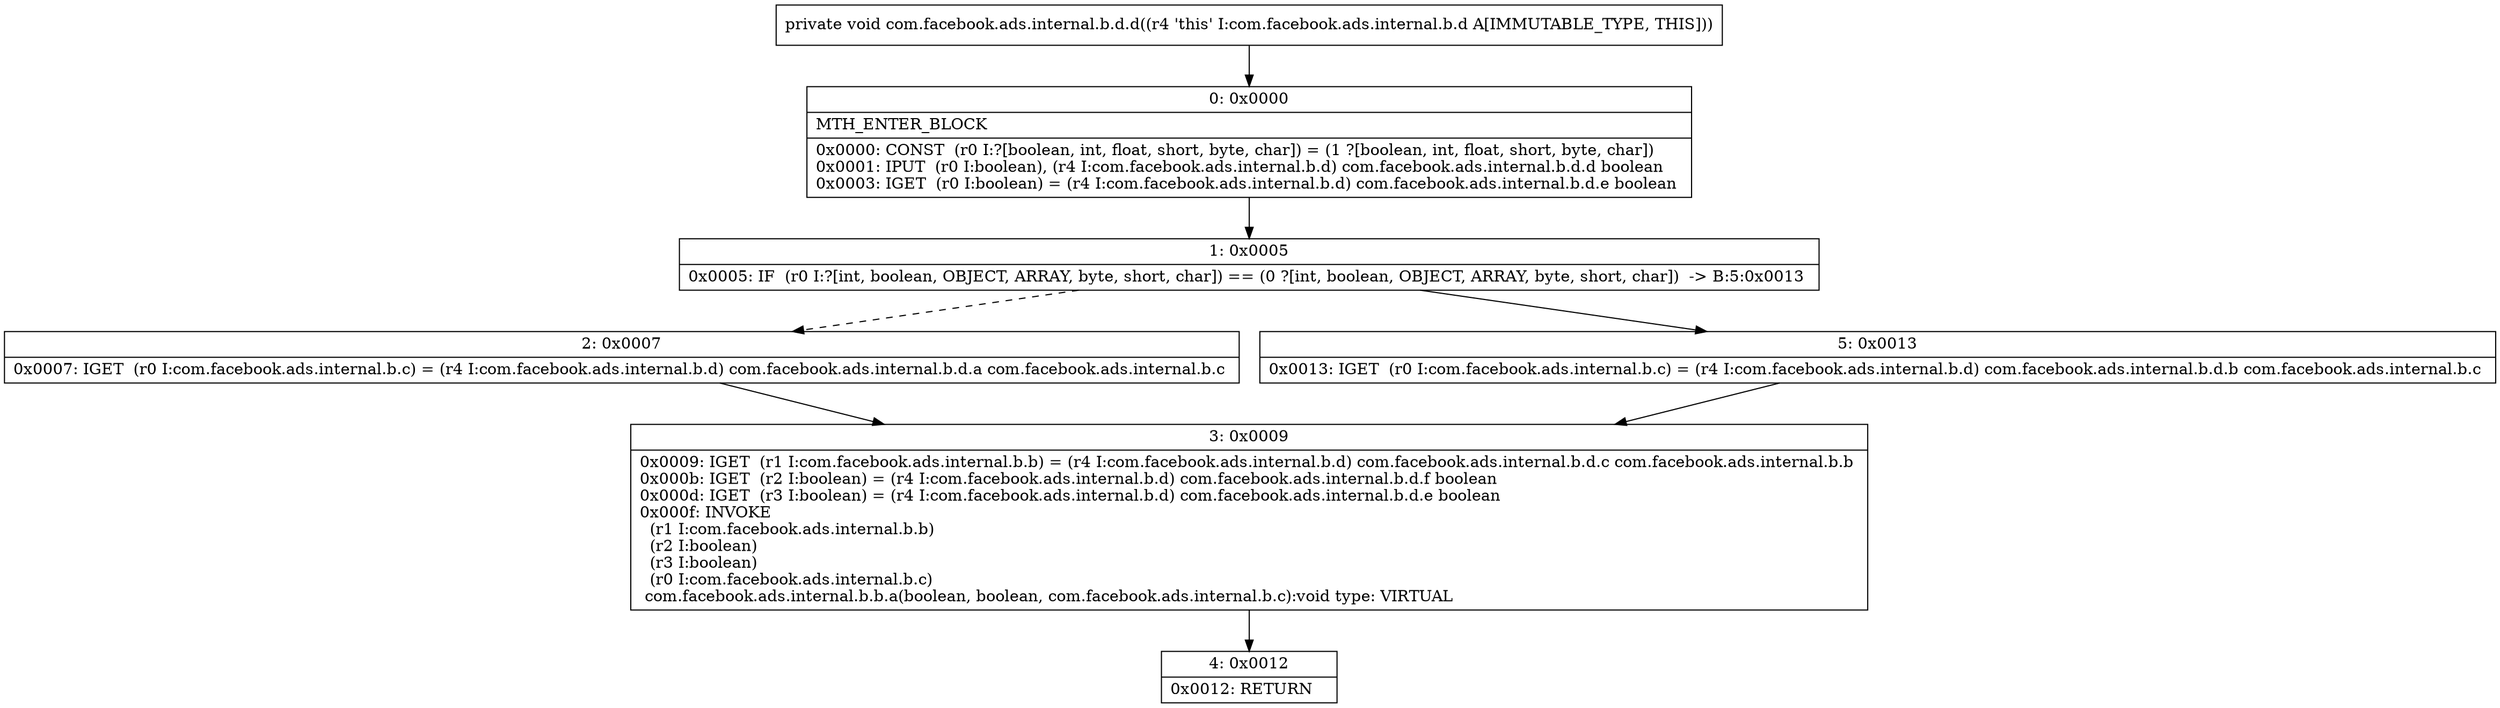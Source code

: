 digraph "CFG forcom.facebook.ads.internal.b.d.d()V" {
Node_0 [shape=record,label="{0\:\ 0x0000|MTH_ENTER_BLOCK\l|0x0000: CONST  (r0 I:?[boolean, int, float, short, byte, char]) = (1 ?[boolean, int, float, short, byte, char]) \l0x0001: IPUT  (r0 I:boolean), (r4 I:com.facebook.ads.internal.b.d) com.facebook.ads.internal.b.d.d boolean \l0x0003: IGET  (r0 I:boolean) = (r4 I:com.facebook.ads.internal.b.d) com.facebook.ads.internal.b.d.e boolean \l}"];
Node_1 [shape=record,label="{1\:\ 0x0005|0x0005: IF  (r0 I:?[int, boolean, OBJECT, ARRAY, byte, short, char]) == (0 ?[int, boolean, OBJECT, ARRAY, byte, short, char])  \-\> B:5:0x0013 \l}"];
Node_2 [shape=record,label="{2\:\ 0x0007|0x0007: IGET  (r0 I:com.facebook.ads.internal.b.c) = (r4 I:com.facebook.ads.internal.b.d) com.facebook.ads.internal.b.d.a com.facebook.ads.internal.b.c \l}"];
Node_3 [shape=record,label="{3\:\ 0x0009|0x0009: IGET  (r1 I:com.facebook.ads.internal.b.b) = (r4 I:com.facebook.ads.internal.b.d) com.facebook.ads.internal.b.d.c com.facebook.ads.internal.b.b \l0x000b: IGET  (r2 I:boolean) = (r4 I:com.facebook.ads.internal.b.d) com.facebook.ads.internal.b.d.f boolean \l0x000d: IGET  (r3 I:boolean) = (r4 I:com.facebook.ads.internal.b.d) com.facebook.ads.internal.b.d.e boolean \l0x000f: INVOKE  \l  (r1 I:com.facebook.ads.internal.b.b)\l  (r2 I:boolean)\l  (r3 I:boolean)\l  (r0 I:com.facebook.ads.internal.b.c)\l com.facebook.ads.internal.b.b.a(boolean, boolean, com.facebook.ads.internal.b.c):void type: VIRTUAL \l}"];
Node_4 [shape=record,label="{4\:\ 0x0012|0x0012: RETURN   \l}"];
Node_5 [shape=record,label="{5\:\ 0x0013|0x0013: IGET  (r0 I:com.facebook.ads.internal.b.c) = (r4 I:com.facebook.ads.internal.b.d) com.facebook.ads.internal.b.d.b com.facebook.ads.internal.b.c \l}"];
MethodNode[shape=record,label="{private void com.facebook.ads.internal.b.d.d((r4 'this' I:com.facebook.ads.internal.b.d A[IMMUTABLE_TYPE, THIS])) }"];
MethodNode -> Node_0;
Node_0 -> Node_1;
Node_1 -> Node_2[style=dashed];
Node_1 -> Node_5;
Node_2 -> Node_3;
Node_3 -> Node_4;
Node_5 -> Node_3;
}

